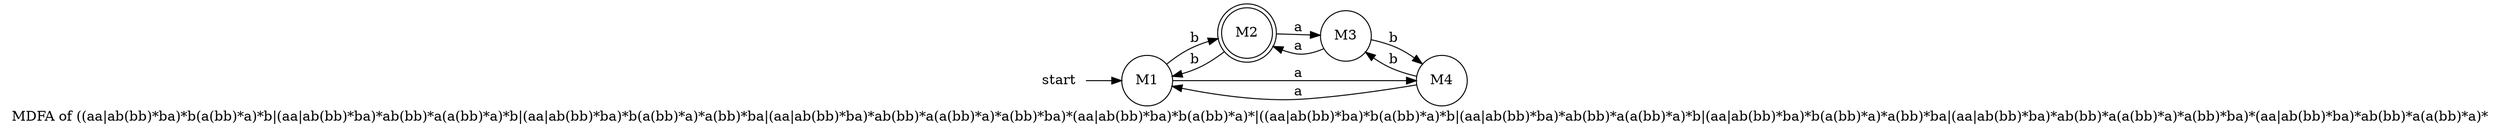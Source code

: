 digraph
  G { label="MDFA of ((aa|ab(bb)*ba)*b(a(bb)*a)*b|(aa|ab(bb)*ba)*ab(bb)*a(a(bb)*a)*b|(aa|ab(bb)*ba)*b(a(bb)*a)*a(bb)*ba|(aa|ab(bb)*ba)*ab(bb)*a(a(bb)*a)*a(bb)*ba)*(aa|ab(bb)*ba)*b(a(bb)*a)*|((aa|ab(bb)*ba)*b(a(bb)*a)*b|(aa|ab(bb)*ba)*ab(bb)*a(a(bb)*a)*b|(aa|ab(bb)*ba)*b(a(bb)*a)*a(bb)*ba|(aa|ab(bb)*ba)*ab(bb)*a(a(bb)*a)*a(bb)*ba)*(aa|ab(bb)*ba)*ab(bb)*a(a(bb)*a)*";
 
rankdir=LR
start[shape =none]
start ->node_1
node_1 [label="M1", shape = circle]
node_1 -> node_2 [label ="b"]
node_1 -> node_4 [label ="a"]
node_2 [label="M2", shape = doublecircle]
node_2 -> node_1 [label ="b"]
node_2 -> node_3 [label ="a"]
node_3 [label="M3", shape = circle]
node_3 -> node_2 [label ="a"]
node_3 -> node_4 [label ="b"]
node_4 [label="M4", shape = circle]
node_4 -> node_3 [label ="b"]
node_4 -> node_1 [label ="a"]
}
